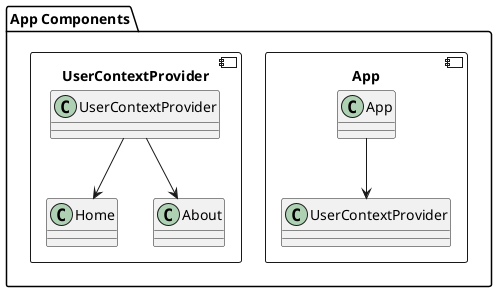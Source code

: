 @startuml
allowmixing
package "App Components" {
  component App {
    App --> UserContextProvider
  }
  component UserContextProvider {
    UserContextProvider --> Home
    UserContextProvider --> About
  }
  component Home
  component About
}
@enduml
